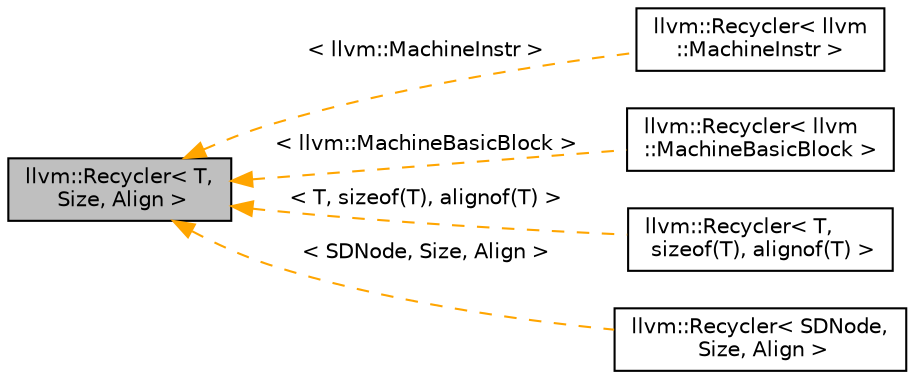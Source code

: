 digraph "llvm::Recycler&lt; T, Size, Align &gt;"
{
 // LATEX_PDF_SIZE
  bgcolor="transparent";
  edge [fontname="Helvetica",fontsize="10",labelfontname="Helvetica",labelfontsize="10"];
  node [fontname="Helvetica",fontsize="10",shape="box"];
  rankdir="LR";
  Node1 [label="llvm::Recycler\< T,\l Size, Align \>",height=0.2,width=0.4,color="black", fillcolor="grey75", style="filled", fontcolor="black",tooltip="Recycler - This class manages a linked-list of deallocated nodes and facilitates reusing deallocated ..."];
  Node1 -> Node2 [dir="back",color="orange",fontsize="10",style="dashed",label=" \< llvm::MachineInstr \>" ,fontname="Helvetica"];
  Node2 [label="llvm::Recycler\< llvm\l::MachineInstr \>",height=0.2,width=0.4,color="black",URL="$classllvm_1_1Recycler.html",tooltip=" "];
  Node1 -> Node3 [dir="back",color="orange",fontsize="10",style="dashed",label=" \< llvm::MachineBasicBlock \>" ,fontname="Helvetica"];
  Node3 [label="llvm::Recycler\< llvm\l::MachineBasicBlock \>",height=0.2,width=0.4,color="black",URL="$classllvm_1_1Recycler.html",tooltip=" "];
  Node1 -> Node4 [dir="back",color="orange",fontsize="10",style="dashed",label=" \< T, sizeof(T), alignof(T) \>" ,fontname="Helvetica"];
  Node4 [label="llvm::Recycler\< T,\l sizeof(T), alignof(T) \>",height=0.2,width=0.4,color="black",URL="$classllvm_1_1Recycler.html",tooltip=" "];
  Node1 -> Node5 [dir="back",color="orange",fontsize="10",style="dashed",label=" \< SDNode, Size, Align \>" ,fontname="Helvetica"];
  Node5 [label="llvm::Recycler\< SDNode,\l Size, Align \>",height=0.2,width=0.4,color="black",URL="$classllvm_1_1Recycler.html",tooltip=" "];
}
